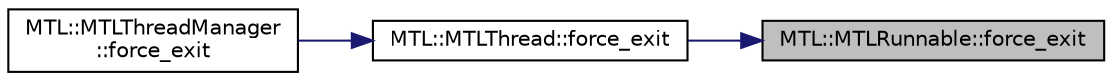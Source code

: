 digraph "MTL::MTLRunnable::force_exit"
{
 // LATEX_PDF_SIZE
  edge [fontname="Helvetica",fontsize="10",labelfontname="Helvetica",labelfontsize="10"];
  node [fontname="Helvetica",fontsize="10",shape=record];
  rankdir="RL";
  Node1 [label="MTL::MTLRunnable::force_exit",height=0.2,width=0.4,color="black", fillcolor="grey75", style="filled", fontcolor="black",tooltip="Force the runnable to exit."];
  Node1 -> Node2 [dir="back",color="midnightblue",fontsize="10",style="solid",fontname="Helvetica"];
  Node2 [label="MTL::MTLThread::force_exit",height=0.2,width=0.4,color="black", fillcolor="white", style="filled",URL="$dd/df5/classMTL_1_1MTLThread.html#a5d453cd31afc19657fc1a73ccc311bf1",tooltip="Force the thread to exit."];
  Node2 -> Node3 [dir="back",color="midnightblue",fontsize="10",style="solid",fontname="Helvetica"];
  Node3 [label="MTL::MTLThreadManager\l::force_exit",height=0.2,width=0.4,color="black", fillcolor="white", style="filled",URL="$db/def/classMTL_1_1MTLThreadManager.html#a12fca1dc22685f3881527783fa26dc12",tooltip="Force the thread manager to exit."];
}
